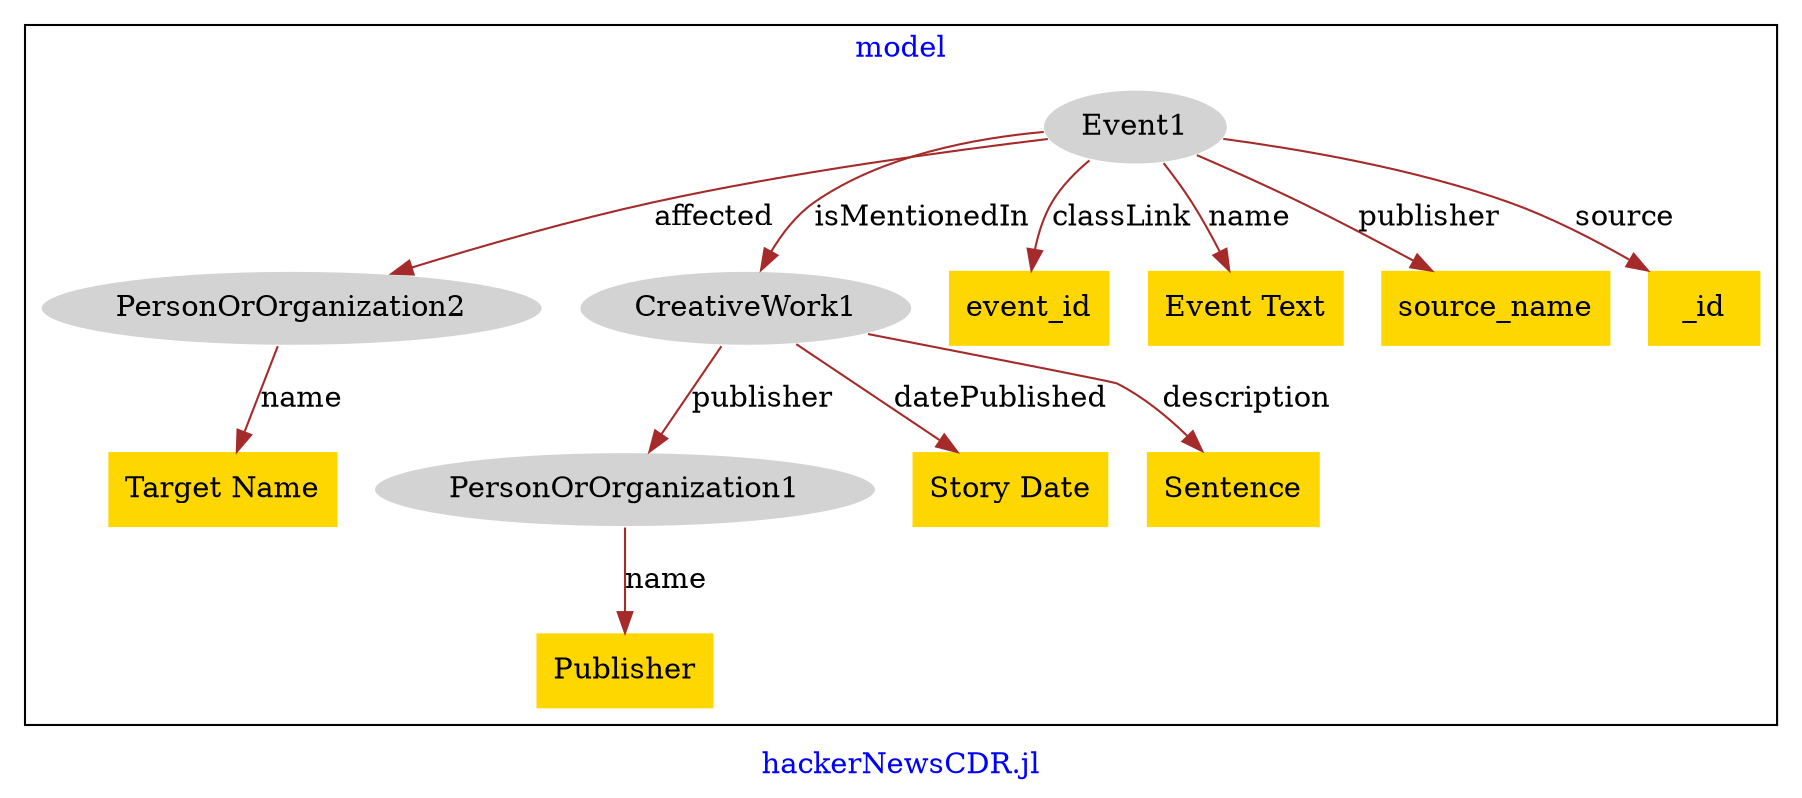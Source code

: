 digraph n0 {
fontcolor="blue"
remincross="true"
label="hackerNewsCDR.jl"
subgraph cluster {
label="model"
n2[style="filled",color="white",fillcolor="lightgray",label="PersonOrOrganization1"];
n3[shape="plaintext",style="filled",fillcolor="gold",label="Publisher"];
n4[style="filled",color="white",fillcolor="lightgray",label="PersonOrOrganization2"];
n5[shape="plaintext",style="filled",fillcolor="gold",label="Target Name"];
n6[style="filled",color="white",fillcolor="lightgray",label="CreativeWork1"];
n7[shape="plaintext",style="filled",fillcolor="gold",label="Story Date"];
n8[shape="plaintext",style="filled",fillcolor="gold",label="Sentence"];
n9[style="filled",color="white",fillcolor="lightgray",label="Event1"];
n10[shape="plaintext",style="filled",fillcolor="gold",label="event_id"];
n11[shape="plaintext",style="filled",fillcolor="gold",label="Event Text"];
n12[shape="plaintext",style="filled",fillcolor="gold",label="source_name"];
n13[shape="plaintext",style="filled",fillcolor="gold",label="_id"];
}
n2 -> n3[color="brown",fontcolor="black",label="name"]
n4 -> n5[color="brown",fontcolor="black",label="name"]
n6 -> n7[color="brown",fontcolor="black",label="datePublished"]
n6 -> n8[color="brown",fontcolor="black",label="description"]
n6 -> n2[color="brown",fontcolor="black",label="publisher"]
n9 -> n10[color="brown",fontcolor="black",label="classLink"]
n9 -> n4[color="brown",fontcolor="black",label="affected"]
n9 -> n6[color="brown",fontcolor="black",label="isMentionedIn"]
n9 -> n11[color="brown",fontcolor="black",label="name"]
n9 -> n12[color="brown",fontcolor="black",label="publisher"]
n9 -> n13[color="brown",fontcolor="black",label="source"]
}

